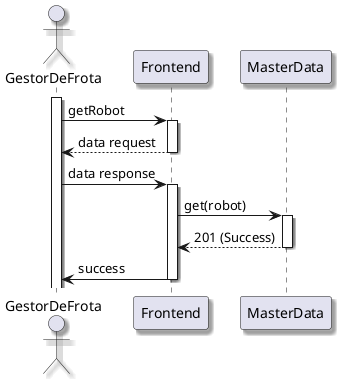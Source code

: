 @startuml

skinparam handwritten false
skinparam monochrome false
skinparam packageStyle rect
skinparam defaultFontName FG Virgil
skinparam shadowing true

actor GestorDeFrota as GestorDeFrota
activate GestorDeFrota
GestorDeFrota -> Frontend: getRobot
activate Frontend
Frontend --> GestorDeFrota: data request
deactivate Frontend
GestorDeFrota -> Frontend: data response
activate Frontend
Frontend -> MasterData: get(robot)
activate MasterData
MasterData --> Frontend: 201 (Success)
deactivate MasterData
Frontend -> GestorDeFrota: success
deactivate Frontend

@enduml